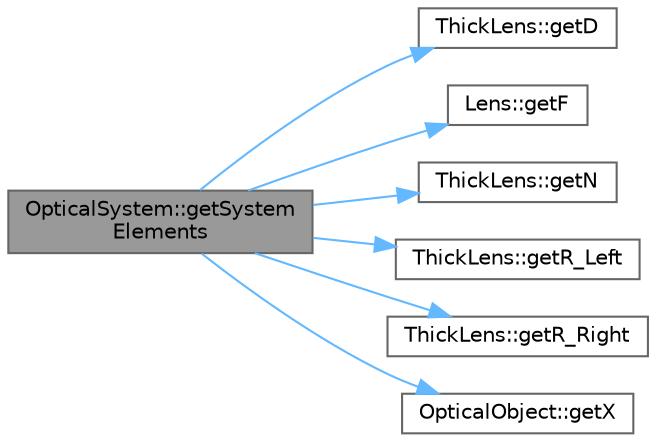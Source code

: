 digraph "OpticalSystem::getSystemElements"
{
 // LATEX_PDF_SIZE
  bgcolor="transparent";
  edge [fontname=Helvetica,fontsize=10,labelfontname=Helvetica,labelfontsize=10];
  node [fontname=Helvetica,fontsize=10,shape=box,height=0.2,width=0.4];
  rankdir="LR";
  Node1 [id="Node000001",label="OpticalSystem::getSystem\lElements",height=0.2,width=0.4,color="gray40", fillcolor="grey60", style="filled", fontcolor="black",tooltip="Retrieves a map of all optical elements in the system."];
  Node1 -> Node2 [id="edge1_Node000001_Node000002",color="steelblue1",style="solid",tooltip=" "];
  Node2 [id="Node000002",label="ThickLens::getD",height=0.2,width=0.4,color="grey40", fillcolor="white", style="filled",URL="$classThickLens.html#abb55b079aff86835b9b9c3cea7664cd7",tooltip="Retrieves the axial thickness of the lens."];
  Node1 -> Node3 [id="edge2_Node000001_Node000003",color="steelblue1",style="solid",tooltip=" "];
  Node3 [id="Node000003",label="Lens::getF",height=0.2,width=0.4,color="grey40", fillcolor="white", style="filled",URL="$classLens.html#af3493e8cb2a4eb017b3bdfde9152b5ab",tooltip="Retrieves the focal length of the lens."];
  Node1 -> Node4 [id="edge3_Node000001_Node000004",color="steelblue1",style="solid",tooltip=" "];
  Node4 [id="Node000004",label="ThickLens::getN",height=0.2,width=0.4,color="grey40", fillcolor="white", style="filled",URL="$classThickLens.html#abcfe5c76d34e74a92181a9b88df6ee76",tooltip="Retrieves the refractive index of the lens."];
  Node1 -> Node5 [id="edge4_Node000001_Node000005",color="steelblue1",style="solid",tooltip=" "];
  Node5 [id="Node000005",label="ThickLens::getR_Left",height=0.2,width=0.4,color="grey40", fillcolor="white", style="filled",URL="$classThickLens.html#aacabdd54ef1dea0171e798de88ab911f",tooltip="Retrieves the radius of curvature of the left lens surface."];
  Node1 -> Node6 [id="edge5_Node000001_Node000006",color="steelblue1",style="solid",tooltip=" "];
  Node6 [id="Node000006",label="ThickLens::getR_Right",height=0.2,width=0.4,color="grey40", fillcolor="white", style="filled",URL="$classThickLens.html#a9d718342fa5d0f0a66ebb3c59e5691d3",tooltip="Retrieves the radius of curvature of the right lens surface."];
  Node1 -> Node7 [id="edge6_Node000001_Node000007",color="steelblue1",style="solid",tooltip=" "];
  Node7 [id="Node000007",label="OpticalObject::getX",height=0.2,width=0.4,color="grey40", fillcolor="white", style="filled",URL="$classOpticalObject.html#a7fad6a60fa013015007c19056cfd3767",tooltip="Retrieves the x-coordinate (position) of the optical object."];
}
